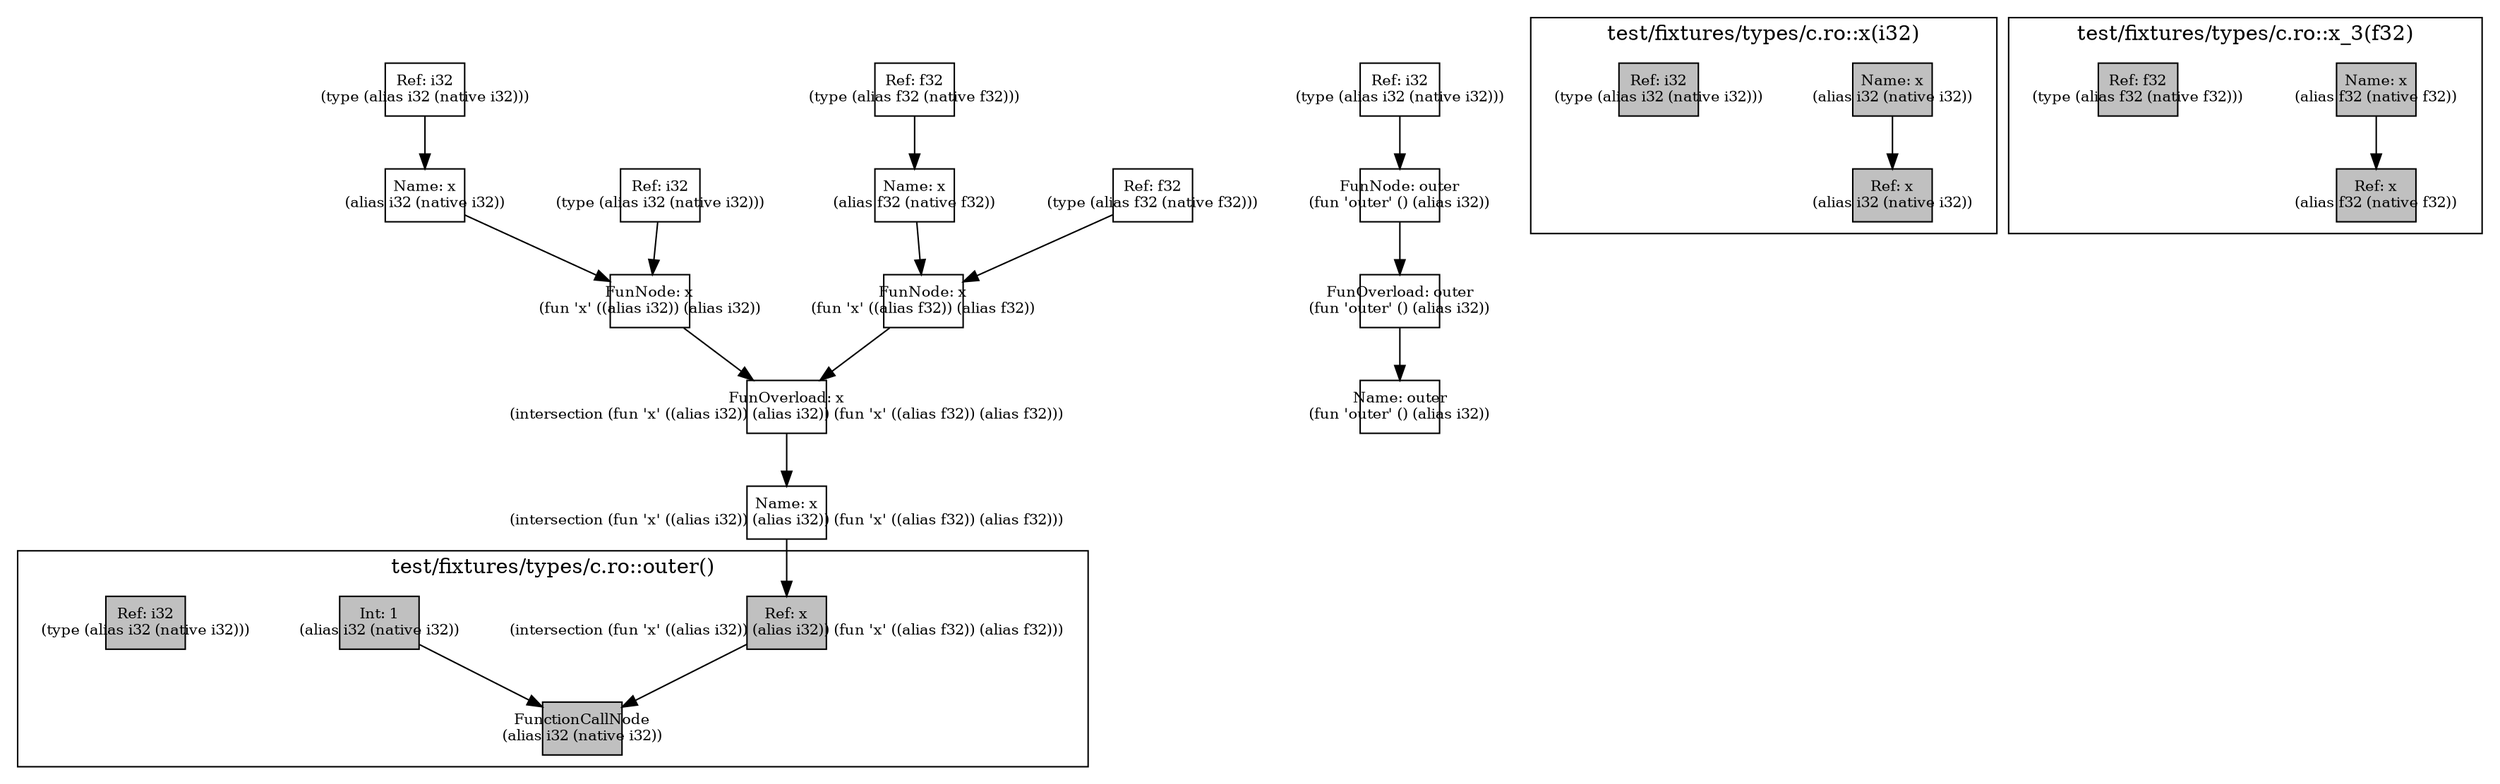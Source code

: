 digraph Document {
  node [shape=box,fixedsize=shape fontsize=10]
  1 [label="FunOverload: x\n(intersection (fun 'x' ((alias i32)) (alias i32)) (fun 'x' ((alias f32)) (alias f32)))", fillcolor=grey];
  2 [label="FunNode: x\n(fun 'x' ((alias i32)) (alias i32))", fillcolor=grey];
  3 [label="Ref: i32\n(type (alias i32 (native i32)))", fillcolor=grey];
  4 [label="Name: x\n(alias i32 (native i32))", fillcolor=grey];
  5 [label="Ref: i32\n(type (alias i32 (native i32)))", fillcolor=grey];
  6 [label="FunNode: x\n(fun 'x' ((alias f32)) (alias f32))", fillcolor=grey];
  7 [label="Ref: f32\n(type (alias f32 (native f32)))", fillcolor=grey];
  8 [label="Name: x\n(alias f32 (native f32))", fillcolor=grey];
  9 [label="Ref: f32\n(type (alias f32 (native f32)))", fillcolor=grey];
  10 [label="Name: x\n(intersection (fun 'x' ((alias i32)) (alias i32)) (fun 'x' ((alias f32)) (alias f32)))", fillcolor=grey];
  11 [label="FunOverload: outer\n(fun 'outer' () (alias i32))", fillcolor=grey];
  12 [label="FunNode: outer\n(fun 'outer' () (alias i32))", fillcolor=grey];
  13 [label="Ref: i32\n(type (alias i32 (native i32)))", fillcolor=grey];
  14 [label="Name: outer\n(fun 'outer' () (alias i32))", fillcolor=grey];
  subgraph cluster0 {
    node [style=filled, fillcolor=grey];
    15 [label="Name: x\n(alias i32 (native i32))", fillcolor=grey];
    16 [label="Ref: x\n(alias i32 (native i32))", fillcolor=grey];
    17 [label="Ref: i32\n(type (alias i32 (native i32)))", fillcolor=grey];
    15 -> 16[taillabel="" labeldistance="1" fontname="times  italic" fontsize = 10 color="black" ];
  label = "test/fixtures/types/c.ro::x(i32)";
}
  subgraph cluster1 {
    node [style=filled, fillcolor=grey];
    18 [label="Name: x\n(alias f32 (native f32))", fillcolor=grey];
    19 [label="Ref: x\n(alias f32 (native f32))", fillcolor=grey];
    20 [label="Ref: f32\n(type (alias f32 (native f32)))", fillcolor=grey];
    18 -> 19[taillabel="" labeldistance="1" fontname="times  italic" fontsize = 10 color="black" ];
  label = "test/fixtures/types/c.ro::x_3(f32)";
}
  subgraph cluster2 {
    node [style=filled, fillcolor=grey];
    21 [label="FunctionCallNode\n(alias i32 (native i32))", fillcolor=grey];
    22 [label="Ref: x\n(intersection (fun 'x' ((alias i32)) (alias i32)) (fun 'x' ((alias f32)) (alias f32)))", fillcolor=grey];
    23 [label="Int: 1\n(alias i32 (native i32))", fillcolor=grey];
    24 [label="Ref: i32\n(type (alias i32 (native i32)))", fillcolor=grey];
    22 -> 21[taillabel="" labeldistance="1" fontname="times  italic" fontsize = 10 color="black" ];
    23 -> 21[taillabel="" labeldistance="1" fontname="times  italic" fontsize = 10 color="black" ];
  label = "test/fixtures/types/c.ro::outer()";
}
  1 -> 10[taillabel="" labeldistance="1" fontname="times  italic" fontsize = 10 color="black" ];
  2 -> 1[taillabel="" labeldistance="1" fontname="times  italic" fontsize = 10 color="black" ];
  3 -> 4[taillabel="" labeldistance="1" fontname="times  italic" fontsize = 10 color="black" ];
  4 -> 2[taillabel="" labeldistance="1" fontname="times  italic" fontsize = 10 color="black" ];
  5 -> 2[taillabel="" labeldistance="1" fontname="times  italic" fontsize = 10 color="black" ];
  6 -> 1[taillabel="" labeldistance="1" fontname="times  italic" fontsize = 10 color="black" ];
  7 -> 8[taillabel="" labeldistance="1" fontname="times  italic" fontsize = 10 color="black" ];
  8 -> 6[taillabel="" labeldistance="1" fontname="times  italic" fontsize = 10 color="black" ];
  9 -> 6[taillabel="" labeldistance="1" fontname="times  italic" fontsize = 10 color="black" ];
  10 -> 22[taillabel="" labeldistance="1" fontname="times  italic" fontsize = 10 color="black" ];
  11 -> 14[taillabel="" labeldistance="1" fontname="times  italic" fontsize = 10 color="black" ];
  12 -> 11[taillabel="" labeldistance="1" fontname="times  italic" fontsize = 10 color="black" ];
  13 -> 12[taillabel="" labeldistance="1" fontname="times  italic" fontsize = 10 color="black" ];
  label="";
}
